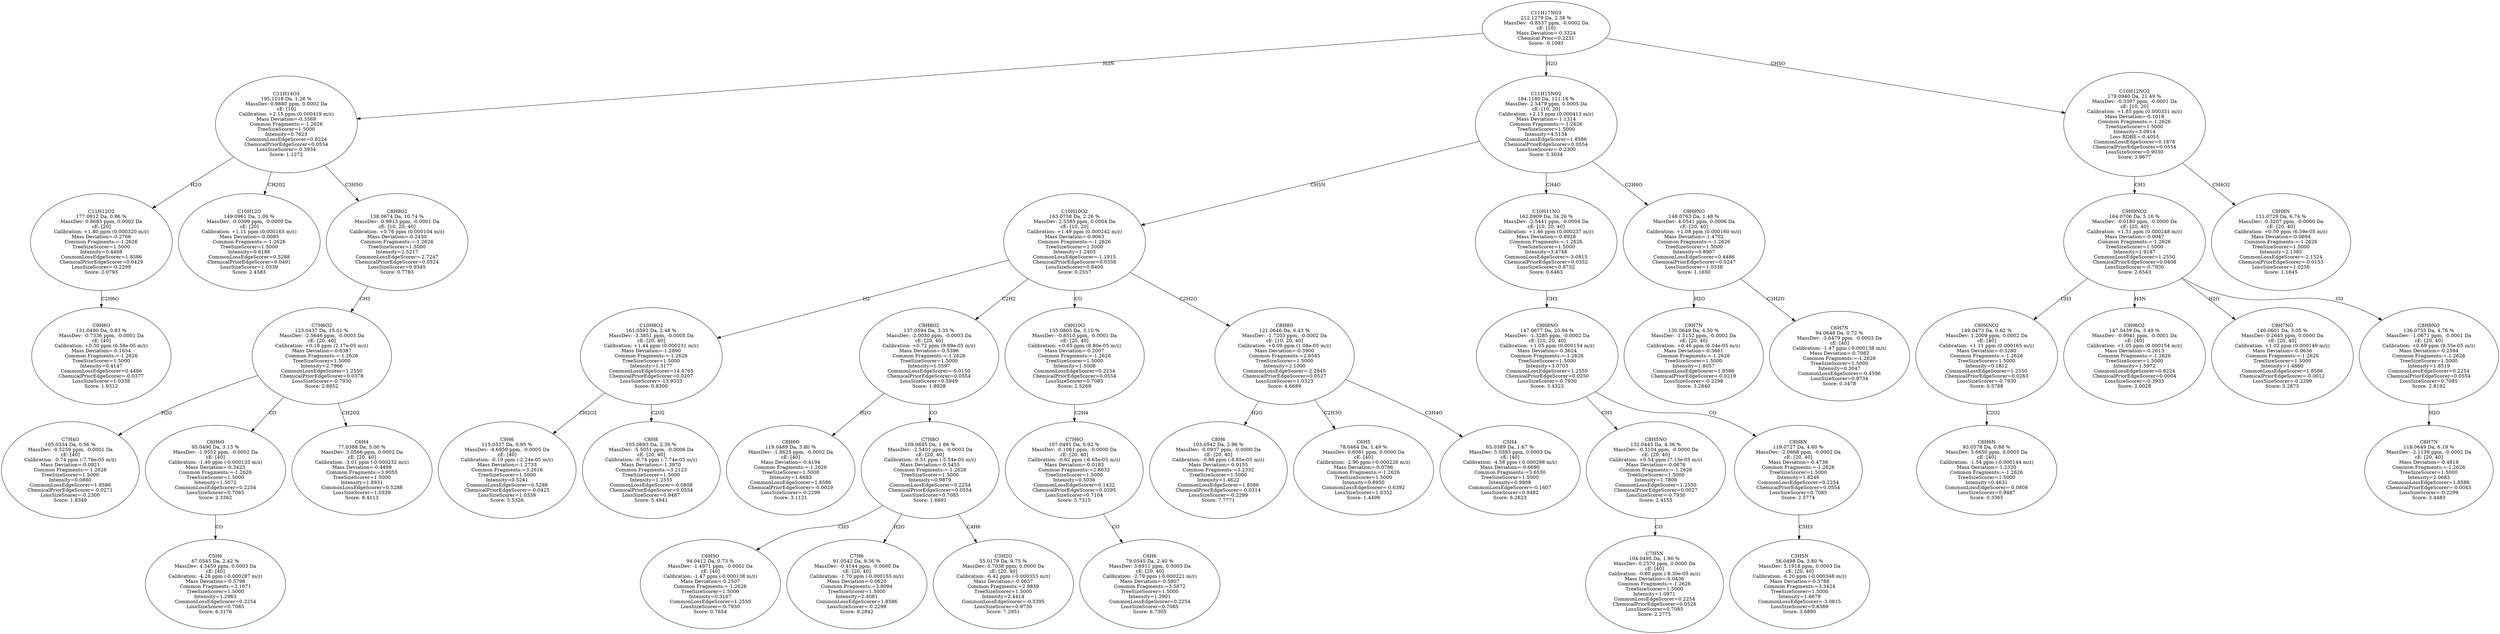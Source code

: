 strict digraph {
v1 [label="C9H6O\n131.0490 Da, 0.83 %\nMassDev: -0.7336 ppm, -0.0001 Da\ncE: [40]\nCalibration: +0.50 ppm (6.58e-05 m/z)\nMass Deviation=-0.1654\nCommon Fragments:=-1.2626\nTreeSizeScorer=1.5000\nIntensity=0.4147\nCommonLossEdgeScorer=0.4486\nChemicalPriorEdgeScorer=-0.0377\nLossSizeScorer=1.0338\nScore: 1.9312"];
v2 [label="C11H12O2\n177.0912 Da, 0.86 %\nMassDev: 0.8685 ppm, 0.0002 Da\ncE: [20]\nCalibration: +1.80 ppm (0.000320 m/z)\nMass Deviation=-0.2766\nCommon Fragments:=-1.2626\nTreeSizeScorer=1.5000\nIntensity=0.4468\nCommonLossEdgeScorer=1.8586\nChemicalPriorEdgeScorer=0.0429\nLossSizeScorer=-0.2299\nScore: 2.0793"];
v3 [label="C10H12O\n149.0961 Da, 1.06 %\nMassDev: -0.0399 ppm, -0.0000 Da\ncE: [20]\nCalibration: +1.11 ppm (0.000165 m/z)\nMass Deviation=-0.0095\nCommon Fragments:=-1.2626\nTreeSizeScorer=1.5000\nIntensity=0.6186\nCommonLossEdgeScorer=0.5288\nChemicalPriorEdgeScorer=0.0491\nLossSizeScorer=1.0339\nScore: 2.4583"];
v4 [label="C7H4O\n105.0334 Da, 0.56 %\nMassDev: -0.5259 ppm, -0.0001 Da\ncE: [40]\nCalibration: -0.74 ppm (-7.76e-05 m/z)\nMass Deviation=-0.0921\nCommon Fragments:=-1.2626\nTreeSizeScorer=1.5000\nIntensity=0.0880\nCommonLossEdgeScorer=1.8586\nChemicalPriorEdgeScorer=-0.0271\nLossSizeScorer=-0.2300\nScore: 1.8349"];
v5 [label="C5H6\n67.0545 Da, 2.42 %\nMassDev: 4.3459 ppm, 0.0003 Da\ncE: [40]\nCalibration: -4.28 ppm (-0.000287 m/z)\nMass Deviation=-0.5798\nCommon Fragments:=3.1671\nTreeSizeScorer=1.5000\nIntensity=1.2963\nCommonLossEdgeScorer=0.2254\nLossSizeScorer=0.7085\nScore: 6.3176"];
v6 [label="C6H6O\n95.0490 Da, 3.13 %\nMassDev: -1.9552 ppm, -0.0002 Da\ncE: [40]\nCalibration: -1.40 ppm (-0.000133 m/z)\nMass Deviation=-0.3423\nCommon Fragments:=-1.2626\nTreeSizeScorer=1.5000\nIntensity=1.5072\nCommonLossEdgeScorer=0.2254\nLossSizeScorer=0.7085\nScore: 2.3362"];
v7 [label="C6H4\n77.0388 Da, 5.00 %\nMassDev: 3.0566 ppm, 0.0002 Da\ncE: [20, 40]\nCalibration: -3.01 ppm (-0.000232 m/z)\nMass Deviation=-0.4499\nCommon Fragments:=3.9055\nTreeSizeScorer=1.5000\nIntensity=1.8931\nCommonLossEdgeScorer=0.5288\nLossSizeScorer=1.0339\nScore: 8.4113"];
v8 [label="C7H6O2\n123.0437 Da, 15.01 %\nMassDev: -2.5646 ppm, -0.0003 Da\ncE: [20, 40]\nCalibration: +0.18 ppm (2.17e-05 m/z)\nMass Deviation=-0.6387\nCommon Fragments:=-1.2626\nTreeSizeScorer=1.5000\nIntensity=2.7966\nCommonLossEdgeScorer=1.2550\nChemicalPriorEdgeScorer=0.0378\nLossSizeScorer=-0.7930\nScore: 2.8952"];
v9 [label="C8H9O2\n138.0674 Da, 10.74 %\nMassDev: -0.9913 ppm, -0.0001 Da\ncE: [10, 20, 40]\nCalibration: +0.76 ppm (0.000104 m/z)\nMass Deviation=-0.2430\nCommon Fragments:=-1.2626\nTreeSizeScorer=1.5000\nIntensity=2.5217\nCommonLossEdgeScorer=-2.7247\nChemicalPriorEdgeScorer=0.0524\nLossSizeScorer=0.9345\nScore: 0.7783"];
v10 [label="C11H14O3\n195.1018 Da, 1.26 %\nMassDev: 0.9880 ppm, 0.0002 Da\ncE: [10]\nCalibration: +2.15 ppm (0.000419 m/z)\nMass Deviation=-0.3569\nCommon Fragments:=-1.2626\nTreeSizeScorer=1.5000\nIntensity=0.7623\nCommonLossEdgeScorer=0.8224\nChemicalPriorEdgeScorer=0.0554\nLossSizeScorer=-0.3934\nScore: 1.1272"];
v11 [label="C9H6\n115.0537 Da, 0.95 %\nMassDev: -4.6959 ppm, -0.0005 Da\ncE: [40]\nCalibration: -0.19 ppm (-2.24e-05 m/z)\nMass Deviation=-1.2733\nCommon Fragments:=3.2616\nTreeSizeScorer=1.5000\nIntensity=0.5241\nCommonLossEdgeScorer=0.5288\nChemicalPriorEdgeScorer=-0.0425\nLossSizeScorer=1.0339\nScore: 5.5326"];
v12 [label="C8H8\n105.0693 Da, 2.30 %\nMassDev: -5.5051 ppm, -0.0006 Da\ncE: [20, 40]\nCalibration: -0.74 ppm (-7.74e-05 m/z)\nMass Deviation=-1.3970\nCommon Fragments:=3.2123\nTreeSizeScorer=1.5000\nIntensity=1.2555\nCommonLossEdgeScorer=-0.0808\nChemicalPriorEdgeScorer=0.0554\nLossSizeScorer=0.9487\nScore: 5.4941"];
v13 [label="C10H8O2\n161.0592 Da, 2.48 %\nMassDev: -3.3851 ppm, -0.0005 Da\ncE: [20, 40]\nCalibration: +1.44 ppm (0.000231 m/z)\nMass Deviation=-1.2890\nCommon Fragments:=-1.2626\nTreeSizeScorer=1.5000\nIntensity=1.3177\nCommonLossEdgeScorer=14.4765\nChemicalPriorEdgeScorer=0.0207\nLossSizeScorer=-13.9333\nScore: 0.8300"];
v14 [label="C8H6O\n119.0489 Da, 3.80 %\nMassDev: -1.8625 ppm, -0.0002 Da\ncE: [40]\nMass Deviation=-0.4194\nCommon Fragments:=-1.2626\nTreeSizeScorer=1.5000\nIntensity=1.6683\nCommonLossEdgeScorer=1.8586\nChemicalPriorEdgeScorer=-0.0029\nLossSizeScorer=-0.2299\nScore: 3.1121"];
v15 [label="C6H5O\n94.0412 Da, 0.73 %\nMassDev: -1.4971 ppm, -0.0001 Da\ncE: [40]\nCalibration: -1.47 ppm (-0.000138 m/z)\nMass Deviation=-0.2507\nCommon Fragments:=-1.2626\nTreeSizeScorer=1.5000\nIntensity=0.3167\nCommonLossEdgeScorer=1.2550\nLossSizeScorer=-0.7930\nScore: 0.7654"];
v16 [label="C7H6\n91.0542 Da, 9.36 %\nMassDev: -0.4144 ppm, -0.0000 Da\ncE: [20, 40]\nCalibration: -1.70 ppm (-0.000155 m/z)\nMass Deviation=-0.0620\nCommon Fragments:=3.8094\nTreeSizeScorer=1.5000\nIntensity=2.4081\nCommonLossEdgeScorer=1.8586\nLossSizeScorer=-0.2299\nScore: 9.2842"];
v17 [label="C3H2O\n55.0179 Da, 9.75 %\nMassDev: 0.7038 ppm, 0.0000 Da\ncE: [20, 40]\nCalibration: -6.42 ppm (-0.000353 m/z)\nMass Deviation=-0.0637\nCommon Fragments:=2.9839\nTreeSizeScorer=1.5000\nIntensity=2.4414\nCommonLossEdgeScorer=-0.5395\nLossSizeScorer=0.9730\nScore: 7.2951"];
v18 [label="C7H8O\n109.0645 Da, 1.66 %\nMassDev: -2.5401 ppm, -0.0003 Da\ncE: [20, 40]\nCalibration: -0.51 ppm (-5.54e-05 m/z)\nMass Deviation=-0.5455\nCommon Fragments:=-1.2626\nTreeSizeScorer=1.5000\nIntensity=0.9879\nCommonLossEdgeScorer=0.2254\nChemicalPriorEdgeScorer=0.0554\nLossSizeScorer=0.7085\nScore: 1.6691"];
v19 [label="C8H8O2\n137.0594 Da, 3.33 %\nMassDev: -2.0030 ppm, -0.0003 Da\ncE: [20, 40]\nCalibration: +0.72 ppm (9.89e-05 m/z)\nMass Deviation=-0.5396\nCommon Fragments:=-1.2626\nTreeSizeScorer=1.5000\nIntensity=1.5597\nCommonLossEdgeScorer=-0.0150\nChemicalPriorEdgeScorer=0.0554\nLossSizeScorer=0.5949\nScore: 1.8928"];
v20 [label="C6H6\n79.0545 Da, 2.40 %\nMassDev: 3.6911 ppm, 0.0003 Da\ncE: [20, 40]\nCalibration: -2.79 ppm (-0.000221 m/z)\nMass Deviation=-0.5807\nCommon Fragments:=3.5872\nTreeSizeScorer=1.5000\nIntensity=1.2901\nCommonLossEdgeScorer=0.2254\nLossSizeScorer=0.7085\nScore: 6.7305"];
v21 [label="C7H6O\n107.0491 Da, 0.92 %\nMassDev: -0.1061 ppm, -0.0000 Da\ncE: [20, 40]\nCalibration: -0.62 ppm (-6.65e-05 m/z)\nMass Deviation=-0.0183\nCommon Fragments:=2.8632\nTreeSizeScorer=1.5000\nIntensity=0.5036\nCommonLossEdgeScorer=0.1432\nChemicalPriorEdgeScorer=0.0295\nLossSizeScorer=0.7104\nScore: 5.7315"];
v22 [label="C9H10O\n135.0803 Da, 3.10 %\nMassDev: -0.8510 ppm, -0.0001 Da\ncE: [20, 40]\nCalibration: +0.65 ppm (8.80e-05 m/z)\nMass Deviation=-0.2007\nCommon Fragments:=-1.2626\nTreeSizeScorer=1.5000\nIntensity=1.5008\nCommonLossEdgeScorer=0.2254\nChemicalPriorEdgeScorer=0.0554\nLossSizeScorer=0.7085\nScore: 2.5269"];
v23 [label="C8H6\n103.0542 Da, 2.96 %\nMassDev: -0.0937 ppm, -0.0000 Da\ncE: [20, 40]\nCalibration: -0.86 ppm (-8.85e-05 m/z)\nMass Deviation=-0.0155\nCommon Fragments:=3.2332\nTreeSizeScorer=1.5000\nIntensity=1.4622\nCommonLossEdgeScorer=1.8586\nChemicalPriorEdgeScorer=-0.0314\nLossSizeScorer=-0.2299\nScore: 7.7771"];
v24 [label="C6H5\n78.0464 Da, 1.49 %\nMassDev: 0.6081 ppm, 0.0000 Da\ncE: [40]\nCalibration: -2.90 ppm (-0.000226 m/z)\nMass Deviation=-0.0786\nCommon Fragments:=-1.2626\nTreeSizeScorer=1.5000\nIntensity=0.8950\nCommonLossEdgeScorer=-0.6392\nLossSizeScorer=1.0352\nScore: 1.4498"];
v25 [label="C5H4\n65.0389 Da, 1.67 %\nMassDev: 5.0383 ppm, 0.0003 Da\ncE: [40]\nCalibration: -4.58 ppm (-0.000298 m/z)\nMass Deviation=-0.6690\nCommon Fragments:=3.6530\nTreeSizeScorer=1.5000\nIntensity=0.9908\nCommonLossEdgeScorer=-0.1607\nLossSizeScorer=0.9482\nScore: 6.2623"];
v26 [label="C8H8O\n121.0646 Da, 6.43 %\nMassDev: -1.7203 ppm, -0.0002 Da\ncE: [10, 20, 40]\nCalibration: +0.09 ppm (1.08e-05 m/z)\nMass Deviation=-0.3900\nCommon Fragments:=2.6585\nTreeSizeScorer=1.5000\nIntensity=2.1000\nCommonLossEdgeScorer=-2.2845\nChemicalPriorEdgeScorer=0.0527\nLossSizeScorer=1.0323\nScore: 4.6689"];
v27 [label="C10H10O2\n163.0758 Da, 2.26 %\nMassDev: 2.5585 ppm, 0.0004 Da\ncE: [10, 20]\nCalibration: +1.49 ppm (0.000242 m/z)\nMass Deviation=-0.9063\nCommon Fragments:=-1.2626\nTreeSizeScorer=1.5000\nIntensity=1.2403\nCommonLossEdgeScorer=-1.1915\nChemicalPriorEdgeScorer=0.0358\nLossSizeScorer=0.8400\nScore: 0.2557"];
v28 [label="C7H5N\n104.0495 Da, 1.90 %\nMassDev: 0.2570 ppm, 0.0000 Da\ncE: [40]\nCalibration: -0.80 ppm (-8.30e-05 m/z)\nMass Deviation=-0.0436\nCommon Fragments:=-1.2626\nTreeSizeScorer=1.5000\nIntensity=1.0971\nCommonLossEdgeScorer=0.2254\nChemicalPriorEdgeScorer=0.0526\nLossSizeScorer=0.7085\nScore: 2.2775"];
v29 [label="C8H5NO\n132.0443 Da, 4.36 %\nMassDev: -0.3104 ppm, -0.0000 Da\ncE: [20, 40]\nCalibration: +0.54 ppm (7.13e-05 m/z)\nMass Deviation=-0.0676\nCommon Fragments:=-1.2626\nTreeSizeScorer=1.5000\nIntensity=1.7809\nCommonLossEdgeScorer=1.2550\nChemicalPriorEdgeScorer=0.0027\nLossSizeScorer=-0.7930\nScore: 2.4155"];
v30 [label="C3H5N\n56.0498 Da, 3.80 %\nMassDev: 5.1918 ppm, 0.0003 Da\ncE: [20, 40]\nCalibration: -6.20 ppm (-0.000348 m/z)\nMass Deviation=-0.5788\nCommon Fragments:=3.3424\nTreeSizeScorer=1.5000\nIntensity=1.6679\nCommonLossEdgeScorer=-3.0815\nLossSizeScorer=0.8389\nScore: 3.6890"];
v31 [label="C8H8N\n119.0727 Da, 4.60 %\nMassDev: -2.0668 ppm, -0.0002 Da\ncE: [20, 40]\nMass Deviation=-0.4739\nCommon Fragments:=-1.2626\nTreeSizeScorer=1.5000\nIntensity=1.8246\nCommonLossEdgeScorer=0.2254\nChemicalPriorEdgeScorer=0.0554\nLossSizeScorer=0.7085\nScore: 2.5774"];
v32 [label="C9H8NO\n147.0677 Da, 20.94 %\nMassDev: -1.3285 ppm, -0.0002 Da\ncE: [10, 20, 40]\nCalibration: +1.05 ppm (0.000154 m/z)\nMass Deviation=-0.3624\nCommon Fragments:=-1.2626\nTreeSizeScorer=1.5000\nIntensity=3.0703\nCommonLossEdgeScorer=1.2550\nChemicalPriorEdgeScorer=0.0250\nLossSizeScorer=-0.7930\nScore: 3.4323"];
v33 [label="C10H11NO\n162.0909 Da, 34.26 %\nMassDev: -2.5441 ppm, -0.0004 Da\ncE: [10, 20, 40]\nCalibration: +1.46 ppm (0.000237 m/z)\nMass Deviation=-0.8928\nCommon Fragments:=-1.2626\nTreeSizeScorer=1.5000\nIntensity=3.4748\nCommonLossEdgeScorer=-3.0815\nChemicalPriorEdgeScorer=0.0352\nLossSizeScorer=0.8732\nScore: 0.6463"];
v34 [label="C9H7N\n130.0649 Da, 4.50 %\nMassDev: -1.5152 ppm, -0.0002 Da\ncE: [20, 40]\nCalibration: +0.46 ppm (6.04e-05 m/z)\nMass Deviation=-0.3661\nCommon Fragments:=-1.2626\nTreeSizeScorer=1.5000\nIntensity=1.8057\nCommonLossEdgeScorer=1.8586\nChemicalPriorEdgeScorer=-0.0219\nLossSizeScorer=-0.2298\nScore: 3.2840"];
v35 [label="C6H7N\n94.0648 Da, 0.72 %\nMassDev: -3.6479 ppm, -0.0003 Da\ncE: [40]\nCalibration: -1.47 ppm (-0.000138 m/z)\nMass Deviation=-0.7082\nCommon Fragments:=-1.2626\nTreeSizeScorer=1.5000\nIntensity=0.3047\nCommonLossEdgeScorer=-0.4596\nLossSizeScorer=0.9734\nScore: 0.3478"];
v36 [label="C9H9NO\n148.0763 Da, 1.48 %\nMassDev: 4.0541 ppm, 0.0006 Da\ncE: [20, 40]\nCalibration: +1.08 ppm (0.000160 m/z)\nMass Deviation=-1.4702\nCommon Fragments:=-1.2626\nTreeSizeScorer=1.5000\nIntensity=0.8907\nCommonLossEdgeScorer=0.4486\nChemicalPriorEdgeScorer=0.0247\nLossSizeScorer=1.0338\nScore: 1.1650"];
v37 [label="C11H15NO2\n194.1180 Da, 121.18 %\nMassDev: 2.5479 ppm, 0.0005 Da\ncE: [10, 20]\nCalibration: +2.13 ppm (0.000413 m/z)\nMass Deviation=-1.1314\nCommon Fragments:=-1.2626\nTreeSizeScorer=1.5000\nIntensity=4.5134\nCommonLossEdgeScorer=1.8586\nChemicalPriorEdgeScorer=0.0554\nLossSizeScorer=-0.2300\nScore: 5.3034"];
v38 [label="C6H6N\n93.0578 Da, 0.88 %\nMassDev: 5.6650 ppm, 0.0005 Da\ncE: [40]\nCalibration: -1.54 ppm (-0.000144 m/z)\nMass Deviation=-1.2320\nCommon Fragments:=-1.2626\nTreeSizeScorer=1.5000\nIntensity=0.4631\nCommonLossEdgeScorer=-0.0808\nLossSizeScorer=0.9487\nScore: 0.3365"];
v39 [label="C8H6NO2\n149.0473 Da, 0.62 %\nMassDev: 1.2009 ppm, 0.0002 Da\ncE: [40]\nCalibration: +1.11 ppm (0.000165 m/z)\nMass Deviation=-0.3280\nCommon Fragments:=-1.2626\nTreeSizeScorer=1.5000\nIntensity=0.1812\nCommonLossEdgeScorer=1.2550\nChemicalPriorEdgeScorer=0.0263\nLossSizeScorer=-0.7930\nScore: 0.5788"];
v40 [label="C9H6O2\n147.0439 Da, 3.49 %\nMassDev: -0.9941 ppm, -0.0001 Da\ncE: [40]\nCalibration: +1.05 ppm (0.000154 m/z)\nMass Deviation=-0.2613\nCommon Fragments:=-1.2626\nTreeSizeScorer=1.5000\nIntensity=1.5972\nCommonLossEdgeScorer=0.8224\nChemicalPriorEdgeScorer=0.0004\nLossSizeScorer=-0.3933\nScore: 2.0028"];
v41 [label="C9H7NO\n146.0601 Da, 3.05 %\nMassDev: 0.2645 ppm, 0.0000 Da\ncE: [20, 40]\nCalibration: +1.02 ppm (0.000149 m/z)\nMass Deviation=-0.0636\nCommon Fragments:=-1.2626\nTreeSizeScorer=1.5000\nIntensity=1.4860\nCommonLossEdgeScorer=1.8586\nChemicalPriorEdgeScorer=-0.0012\nLossSizeScorer=-0.2299\nScore: 3.2873"];
v42 [label="C8H7N\n118.0649 Da, 6.19 %\nMassDev: -2.1139 ppm, -0.0002 Da\ncE: [20, 40]\nMass Deviation=-0.4818\nCommon Fragments:=-1.2626\nTreeSizeScorer=1.5000\nIntensity=2.0683\nCommonLossEdgeScorer=1.8586\nChemicalPriorEdgeScorer=-0.0043\nLossSizeScorer=-0.2299\nScore: 3.4483"];
v43 [label="C8H9NO\n136.0755 Da, 4.76 %\nMassDev: -1.0671 ppm, -0.0001 Da\ncE: [20, 40]\nCalibration: +0.69 ppm (9.35e-05 m/z)\nMass Deviation=-0.2594\nCommon Fragments:=-1.2626\nTreeSizeScorer=1.5000\nIntensity=1.8519\nCommonLossEdgeScorer=0.2254\nChemicalPriorEdgeScorer=0.0554\nLossSizeScorer=0.7085\nScore: 2.8192"];
v44 [label="C9H9NO2\n164.0706 Da, 5.16 %\nMassDev: -0.0180 ppm, -0.0000 Da\ncE: [20, 40]\nCalibration: +1.51 ppm (0.000248 m/z)\nMass Deviation=-0.0047\nCommon Fragments:=-1.2626\nTreeSizeScorer=1.5000\nIntensity=1.9187\nCommonLossEdgeScorer=1.2550\nChemicalPriorEdgeScorer=0.0408\nLossSizeScorer=-0.7930\nScore: 2.6543"];
v45 [label="C9H8N\n131.0729 Da, 6.74 %\nMassDev: -0.3207 ppm, -0.0000 Da\ncE: [20, 40]\nCalibration: +0.50 ppm (6.59e-05 m/z)\nMass Deviation=-0.0694\nCommon Fragments:=-1.2626\nTreeSizeScorer=1.5000\nIntensity=2.1385\nCommonLossEdgeScorer=-2.1524\nChemicalPriorEdgeScorer=-0.0153\nLossSizeScorer=1.0256\nScore: 1.1645"];
v46 [label="C10H12NO2\n179.0940 Da, 21.49 %\nMassDev: -0.3397 ppm, -0.0001 Da\ncE: [10, 20]\nCalibration: +1.85 ppm (0.000331 m/z)\nMass Deviation=-0.1018\nCommon Fragments:=-1.2626\nTreeSizeScorer=1.5000\nIntensity=3.0914\nLoss RDBE=-0.4055\nCommonLossEdgeScorer=0.1878\nChemicalPriorEdgeScorer=0.0554\nLossSizeScorer=0.9030\nScore: 3.9677"];
v47 [label="C11H17NO3\n212.1279 Da, 2.38 %\nMassDev: -0.8537 ppm, -0.0002 Da\ncE: [10]\nMass Deviation=-0.3324\nChemical Prior=0.2231\nScore: -0.1093"];
v2 -> v1 [label="C2H6O"];
v10 -> v2 [label="H2O"];
v10 -> v3 [label="CH2O2"];
v8 -> v4 [label="H2O"];
v6 -> v5 [label="CO"];
v8 -> v6 [label="CO"];
v8 -> v7 [label="CH2O2"];
v9 -> v8 [label="CH3"];
v10 -> v9 [label="C3H5O"];
v47 -> v10 [label="H3N"];
v13 -> v11 [label="CH2O2"];
v13 -> v12 [label="C2O2"];
v27 -> v13 [label="H2"];
v19 -> v14 [label="H2O"];
v18 -> v15 [label="CH3"];
v18 -> v16 [label="H2O"];
v18 -> v17 [label="C4H6"];
v19 -> v18 [label="CO"];
v27 -> v19 [label="C2H2"];
v21 -> v20 [label="CO"];
v22 -> v21 [label="C2H4"];
v27 -> v22 [label="CO"];
v26 -> v23 [label="H2O"];
v26 -> v24 [label="C2H3O"];
v26 -> v25 [label="C3H4O"];
v27 -> v26 [label="C2H2O"];
v37 -> v27 [label="CH5N"];
v29 -> v28 [label="CO"];
v32 -> v29 [label="CH3"];
v31 -> v30 [label="C5H3"];
v32 -> v31 [label="CO"];
v33 -> v32 [label="CH3"];
v37 -> v33 [label="CH4O"];
v36 -> v34 [label="H2O"];
v36 -> v35 [label="C3H2O"];
v37 -> v36 [label="C2H6O"];
v47 -> v37 [label="H2O"];
v39 -> v38 [label="C2O2"];
v44 -> v39 [label="CH3"];
v44 -> v40 [label="H3N"];
v44 -> v41 [label="H2O"];
v43 -> v42 [label="H2O"];
v44 -> v43 [label="CO"];
v46 -> v44 [label="CH3"];
v46 -> v45 [label="CH4O2"];
v47 -> v46 [label="CH5O"];
}